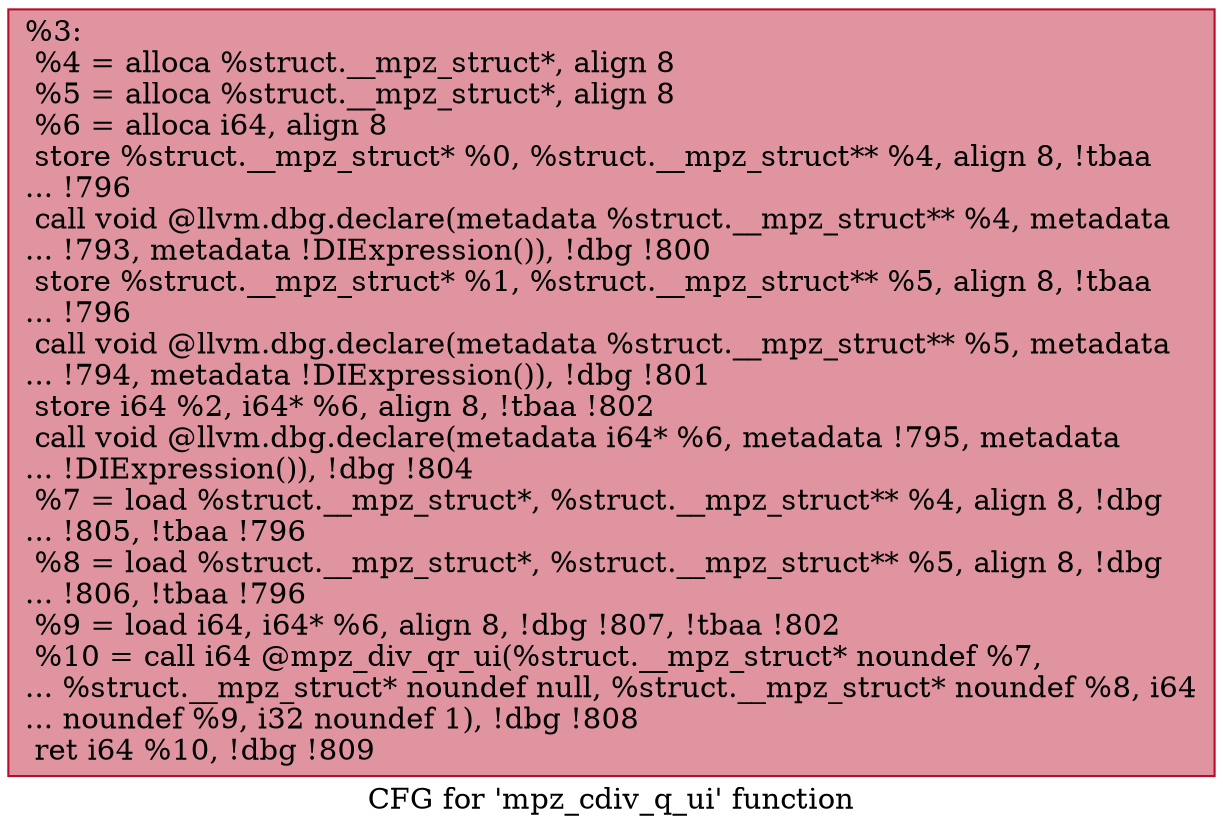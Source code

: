 digraph "CFG for 'mpz_cdiv_q_ui' function" {
	label="CFG for 'mpz_cdiv_q_ui' function";

	Node0x2776880 [shape=record,color="#b70d28ff", style=filled, fillcolor="#b70d2870",label="{%3:\l  %4 = alloca %struct.__mpz_struct*, align 8\l  %5 = alloca %struct.__mpz_struct*, align 8\l  %6 = alloca i64, align 8\l  store %struct.__mpz_struct* %0, %struct.__mpz_struct** %4, align 8, !tbaa\l... !796\l  call void @llvm.dbg.declare(metadata %struct.__mpz_struct** %4, metadata\l... !793, metadata !DIExpression()), !dbg !800\l  store %struct.__mpz_struct* %1, %struct.__mpz_struct** %5, align 8, !tbaa\l... !796\l  call void @llvm.dbg.declare(metadata %struct.__mpz_struct** %5, metadata\l... !794, metadata !DIExpression()), !dbg !801\l  store i64 %2, i64* %6, align 8, !tbaa !802\l  call void @llvm.dbg.declare(metadata i64* %6, metadata !795, metadata\l... !DIExpression()), !dbg !804\l  %7 = load %struct.__mpz_struct*, %struct.__mpz_struct** %4, align 8, !dbg\l... !805, !tbaa !796\l  %8 = load %struct.__mpz_struct*, %struct.__mpz_struct** %5, align 8, !dbg\l... !806, !tbaa !796\l  %9 = load i64, i64* %6, align 8, !dbg !807, !tbaa !802\l  %10 = call i64 @mpz_div_qr_ui(%struct.__mpz_struct* noundef %7,\l... %struct.__mpz_struct* noundef null, %struct.__mpz_struct* noundef %8, i64\l... noundef %9, i32 noundef 1), !dbg !808\l  ret i64 %10, !dbg !809\l}"];
}
